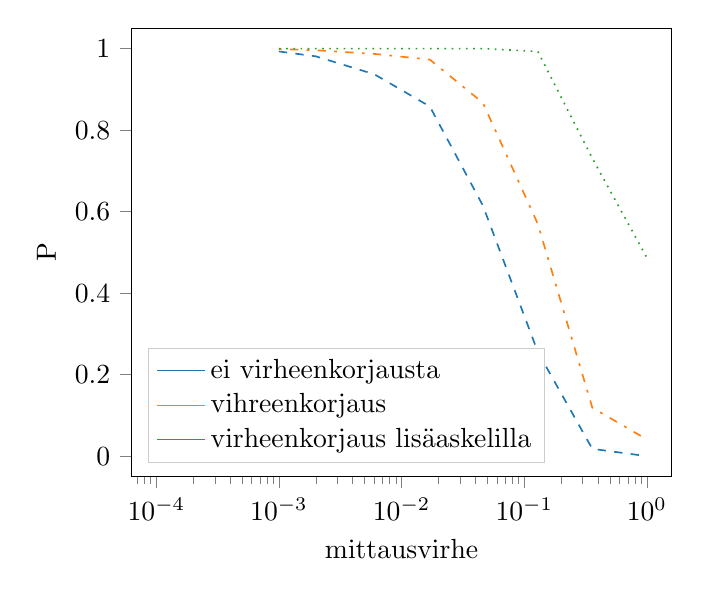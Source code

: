 % This file was created by matplotlib2tikz v0.6.14.
\begin{tikzpicture}

\definecolor{color1}{rgb}{1,0.498,0.055}
\definecolor{color0}{rgb}{0.122,0.467,0.706}
\definecolor{color2}{rgb}{0.173,0.627,0.173}

\begin{axis}[
xlabel={mittausvirhe},
ylabel={P},
xmin=6.31e-05, xmax=1.585,
ymin=-0.05, ymax=1.05,
xmode=log,
tick align=outside,
tick pos=left,
x grid style={lightgray!92.026!black},
y grid style={lightgray!92.026!black},
legend entries={{ei virheenkorjausta},{vihreenkorjaus},{virheenkorjaus lisäaskelilla}},
legend cell align={left},
legend style={at={(0.03,0.03)}, anchor=south west, draw=white!80.0!black}
]
\addlegendimage{no markers, color0}
\addlegendimage{no markers, color1}
\addlegendimage{no markers, color2}
\addplot [semithick, color0, dashed]
table {%
0.0 0.999
0.0 0.994
0.001 0.993
0.002 0.981
0.006 0.937
0.017 0.858
0.046 0.615
0.129 0.256
0.359 0.018
1 0
};
\addplot [semithick, color1, dash pattern=on 1pt off 3pt on 3pt off 3pt]
table {%
0.0 1
0.0 0.999
0.001 0.999
0.002 0.996
0.006 0.987
0.017 0.973
0.046 0.867
0.129 0.57
0.359 0.119
1 0.041
};
\addplot [semithick, color2, dotted]
table {%
0.0 1
0.0 1
0.001 1
0.002 1
0.006 1
0.017 1
0.046 1
0.129 0.993
0.359 0.731
1 0.487
};
\end{axis}

\end{tikzpicture}